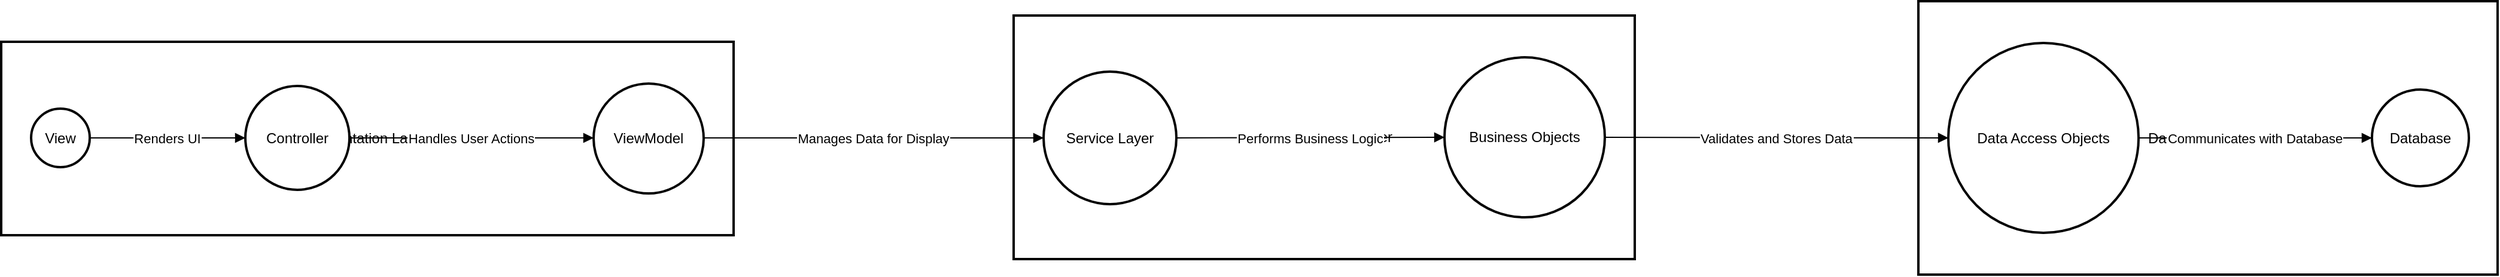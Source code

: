 <mxfile version="26.0.15">
  <diagram name="Page-1" id="B_hsDLQ4dpwjXOvXuSEv">
    <mxGraphModel>
      <root>
        <mxCell id="0" />
        <mxCell id="1" parent="0" />
        <mxCell id="2" value="Data Access Layer" style="whiteSpace=wrap;strokeWidth=2;" vertex="1" parent="1">
          <mxGeometry x="1610" y="8" width="484" height="229" as="geometry" />
        </mxCell>
        <mxCell id="3" value="Business Logic Layer" style="whiteSpace=wrap;strokeWidth=2;" vertex="1" parent="1">
          <mxGeometry x="854" y="20" width="519" height="204" as="geometry" />
        </mxCell>
        <mxCell id="4" value="Presentation Layer" style="whiteSpace=wrap;strokeWidth=2;" vertex="1" parent="1">
          <mxGeometry x="8" y="42" width="612" height="162" as="geometry" />
        </mxCell>
        <mxCell id="5" value="View" style="ellipse;aspect=fixed;strokeWidth=2;whiteSpace=wrap;" vertex="1" parent="1">
          <mxGeometry x="33" y="98" width="49" height="49" as="geometry" />
        </mxCell>
        <mxCell id="6" value="Controller" style="ellipse;aspect=fixed;strokeWidth=2;whiteSpace=wrap;" vertex="1" parent="1">
          <mxGeometry x="212" y="79" width="87" height="87" as="geometry" />
        </mxCell>
        <mxCell id="7" value="ViewModel" style="ellipse;aspect=fixed;strokeWidth=2;whiteSpace=wrap;" vertex="1" parent="1">
          <mxGeometry x="503" y="77" width="92" height="92" as="geometry" />
        </mxCell>
        <mxCell id="8" value="Service Layer" style="ellipse;aspect=fixed;strokeWidth=2;whiteSpace=wrap;" vertex="1" parent="1">
          <mxGeometry x="879" y="67" width="111" height="111" as="geometry" />
        </mxCell>
        <mxCell id="9" value="Business Objects" style="ellipse;aspect=fixed;strokeWidth=2;whiteSpace=wrap;" vertex="1" parent="1">
          <mxGeometry x="1214" y="55" width="134" height="134" as="geometry" />
        </mxCell>
        <mxCell id="10" value="Data Access Objects" style="ellipse;aspect=fixed;strokeWidth=2;whiteSpace=wrap;" vertex="1" parent="1">
          <mxGeometry x="1635" y="43" width="159" height="159" as="geometry" />
        </mxCell>
        <mxCell id="11" value="Database" style="ellipse;aspect=fixed;strokeWidth=2;whiteSpace=wrap;" vertex="1" parent="1">
          <mxGeometry x="1989" y="82" width="81" height="81" as="geometry" />
        </mxCell>
        <mxCell id="12" value="Renders UI" style="curved=1;startArrow=none;endArrow=block;exitX=1.01;exitY=0.5;entryX=0.01;entryY=0.5;" edge="1" parent="1" source="5" target="6">
          <mxGeometry relative="1" as="geometry">
            <Array as="points" />
          </mxGeometry>
        </mxCell>
        <mxCell id="13" value="Handles User Actions" style="curved=1;startArrow=none;endArrow=block;exitX=1.01;exitY=0.5;entryX=0;entryY=0.49;" edge="1" parent="1" source="6" target="7">
          <mxGeometry relative="1" as="geometry">
            <Array as="points" />
          </mxGeometry>
        </mxCell>
        <mxCell id="14" value="Manages Data for Display" style="curved=1;startArrow=none;endArrow=block;exitX=1;exitY=0.49;entryX=0;entryY=0.5;" edge="1" parent="1" source="7" target="8">
          <mxGeometry relative="1" as="geometry">
            <Array as="points" />
          </mxGeometry>
        </mxCell>
        <mxCell id="15" value="Performs Business Logic" style="curved=1;startArrow=none;endArrow=block;exitX=1;exitY=0.5;entryX=0;entryY=0.5;" edge="1" parent="1" source="8" target="9">
          <mxGeometry relative="1" as="geometry">
            <Array as="points" />
          </mxGeometry>
        </mxCell>
        <mxCell id="16" value="Validates and Stores Data" style="curved=1;startArrow=none;endArrow=block;exitX=1;exitY=0.5;entryX=0;entryY=0.5;" edge="1" parent="1" source="9" target="10">
          <mxGeometry relative="1" as="geometry">
            <Array as="points" />
          </mxGeometry>
        </mxCell>
        <mxCell id="17" value="Communicates with Database" style="curved=1;startArrow=none;endArrow=block;exitX=1;exitY=0.5;entryX=0;entryY=0.5;" edge="1" parent="1" source="10" target="11">
          <mxGeometry relative="1" as="geometry">
            <Array as="points" />
          </mxGeometry>
        </mxCell>
      </root>
    </mxGraphModel>
  </diagram>
</mxfile>
